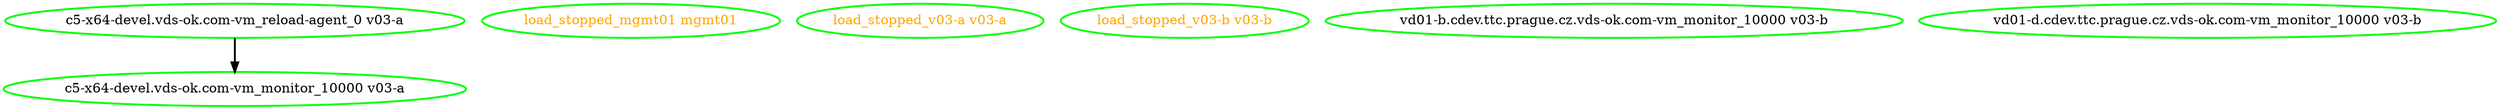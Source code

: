  digraph "g" {
"c5-x64-devel.vds-ok.com-vm_monitor_10000 v03-a" [ style=bold color="green" fontcolor="black"]
"c5-x64-devel.vds-ok.com-vm_reload-agent_0 v03-a" -> "c5-x64-devel.vds-ok.com-vm_monitor_10000 v03-a" [ style = bold]
"c5-x64-devel.vds-ok.com-vm_reload-agent_0 v03-a" [ style=bold color="green" fontcolor="black"]
"load_stopped_mgmt01 mgmt01" [ style=bold color="green" fontcolor="orange"]
"load_stopped_v03-a v03-a" [ style=bold color="green" fontcolor="orange"]
"load_stopped_v03-b v03-b" [ style=bold color="green" fontcolor="orange"]
"vd01-b.cdev.ttc.prague.cz.vds-ok.com-vm_monitor_10000 v03-b" [ style=bold color="green" fontcolor="black"]
"vd01-d.cdev.ttc.prague.cz.vds-ok.com-vm_monitor_10000 v03-b" [ style=bold color="green" fontcolor="black"]
}
